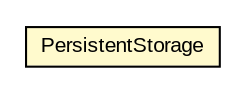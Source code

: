 #!/usr/local/bin/dot
#
# Class diagram 
# Generated by UMLGraph version R5_6-24-gf6e263 (http://www.umlgraph.org/)
#

digraph G {
	edge [fontname="arial",fontsize=10,labelfontname="arial",labelfontsize=10];
	node [fontname="arial",fontsize=10,shape=plaintext];
	nodesep=0.25;
	ranksep=0.5;
	// org.miloss.fgsms.agentcore.PersistentStorage
	c824096 [label=<<table title="org.miloss.fgsms.agentcore.PersistentStorage" border="0" cellborder="1" cellspacing="0" cellpadding="2" port="p" bgcolor="lemonChiffon" href="./PersistentStorage.html">
		<tr><td><table border="0" cellspacing="0" cellpadding="1">
<tr><td align="center" balign="center"> PersistentStorage </td></tr>
		</table></td></tr>
		</table>>, URL="./PersistentStorage.html", fontname="arial", fontcolor="black", fontsize=10.0];
}

